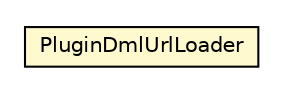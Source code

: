 #!/usr/local/bin/dot
#
# Class diagram 
# Generated by UMLGraph version 5.1 (http://www.umlgraph.org/)
#

digraph G {
	edge [fontname="Helvetica",fontsize=10,labelfontname="Helvetica",labelfontsize=10];
	node [fontname="Helvetica",fontsize=10,shape=plaintext];
	nodesep=0.25;
	ranksep=0.5;
	// dml.PluginDmlUrlLoader
	c3565 [label=<<table title="dml.PluginDmlUrlLoader" border="0" cellborder="1" cellspacing="0" cellpadding="2" port="p" bgcolor="lemonChiffon" href="./PluginDmlUrlLoader.html">
		<tr><td><table border="0" cellspacing="0" cellpadding="1">
<tr><td align="center" balign="center"> PluginDmlUrlLoader </td></tr>
		</table></td></tr>
		</table>>, fontname="Helvetica", fontcolor="black", fontsize=10.0];
}

